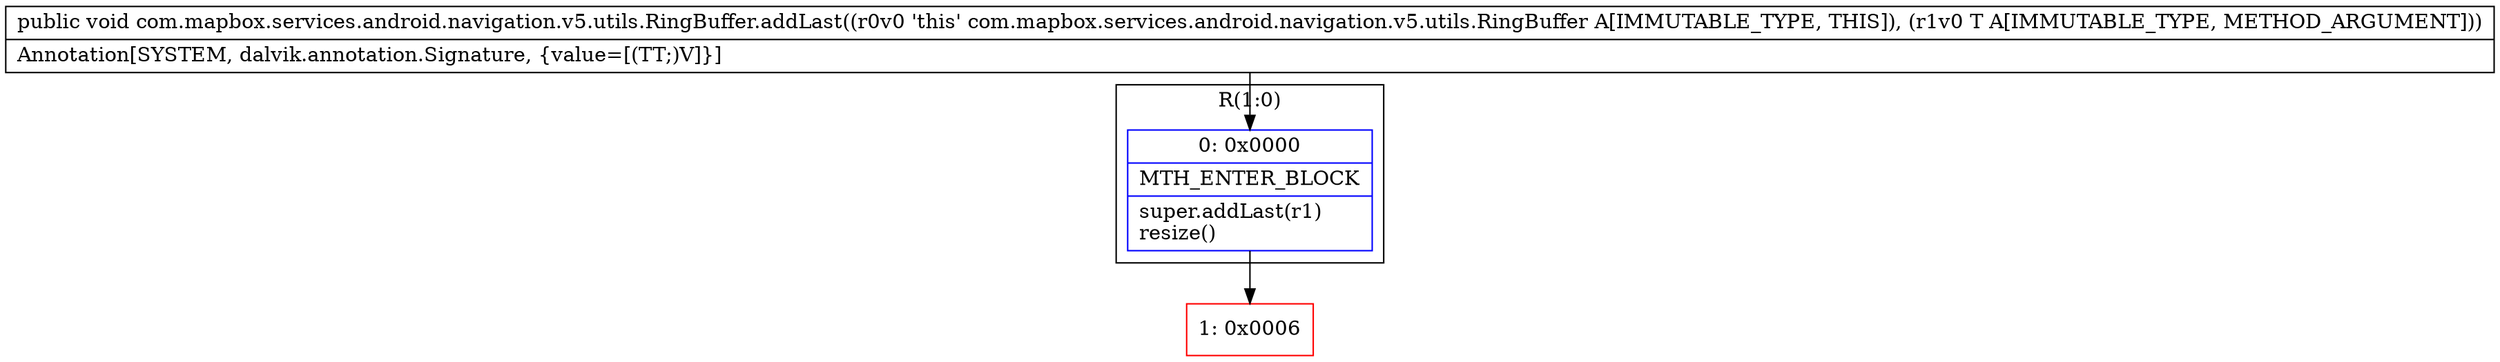 digraph "CFG forcom.mapbox.services.android.navigation.v5.utils.RingBuffer.addLast(Ljava\/lang\/Object;)V" {
subgraph cluster_Region_1757651425 {
label = "R(1:0)";
node [shape=record,color=blue];
Node_0 [shape=record,label="{0\:\ 0x0000|MTH_ENTER_BLOCK\l|super.addLast(r1)\lresize()\l}"];
}
Node_1 [shape=record,color=red,label="{1\:\ 0x0006}"];
MethodNode[shape=record,label="{public void com.mapbox.services.android.navigation.v5.utils.RingBuffer.addLast((r0v0 'this' com.mapbox.services.android.navigation.v5.utils.RingBuffer A[IMMUTABLE_TYPE, THIS]), (r1v0 T A[IMMUTABLE_TYPE, METHOD_ARGUMENT]))  | Annotation[SYSTEM, dalvik.annotation.Signature, \{value=[(TT;)V]\}]\l}"];
MethodNode -> Node_0;
Node_0 -> Node_1;
}

